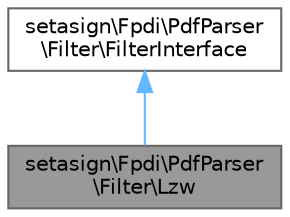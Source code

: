 digraph "setasign\Fpdi\PdfParser\Filter\Lzw"
{
 // LATEX_PDF_SIZE
  bgcolor="transparent";
  edge [fontname=Helvetica,fontsize=10,labelfontname=Helvetica,labelfontsize=10];
  node [fontname=Helvetica,fontsize=10,shape=box,height=0.2,width=0.4];
  Node1 [id="Node000001",label="setasign\\Fpdi\\PdfParser\l\\Filter\\Lzw",height=0.2,width=0.4,color="gray40", fillcolor="grey60", style="filled", fontcolor="black",tooltip=" "];
  Node2 -> Node1 [id="edge1_Node000001_Node000002",dir="back",color="steelblue1",style="solid",tooltip=" "];
  Node2 [id="Node000002",label="setasign\\Fpdi\\PdfParser\l\\Filter\\FilterInterface",height=0.2,width=0.4,color="gray40", fillcolor="white", style="filled",URL="$interfacesetasign_1_1Fpdi_1_1PdfParser_1_1Filter_1_1FilterInterface.html",tooltip=" "];
}
